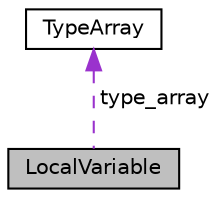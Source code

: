 digraph "LocalVariable"
{
  edge [fontname="Helvetica",fontsize="10",labelfontname="Helvetica",labelfontsize="10"];
  node [fontname="Helvetica",fontsize="10",shape=record];
  Node1 [label="LocalVariable",height=0.2,width=0.4,color="black", fillcolor="grey75", style="filled", fontcolor="black"];
  Node2 -> Node1 [dir="back",color="darkorchid3",fontsize="10",style="dashed",label=" type_array" ,fontname="Helvetica"];
  Node2 [label="TypeArray",height=0.2,width=0.4,color="black", fillcolor="white", style="filled",URL="$structTypeArray.html"];
}
